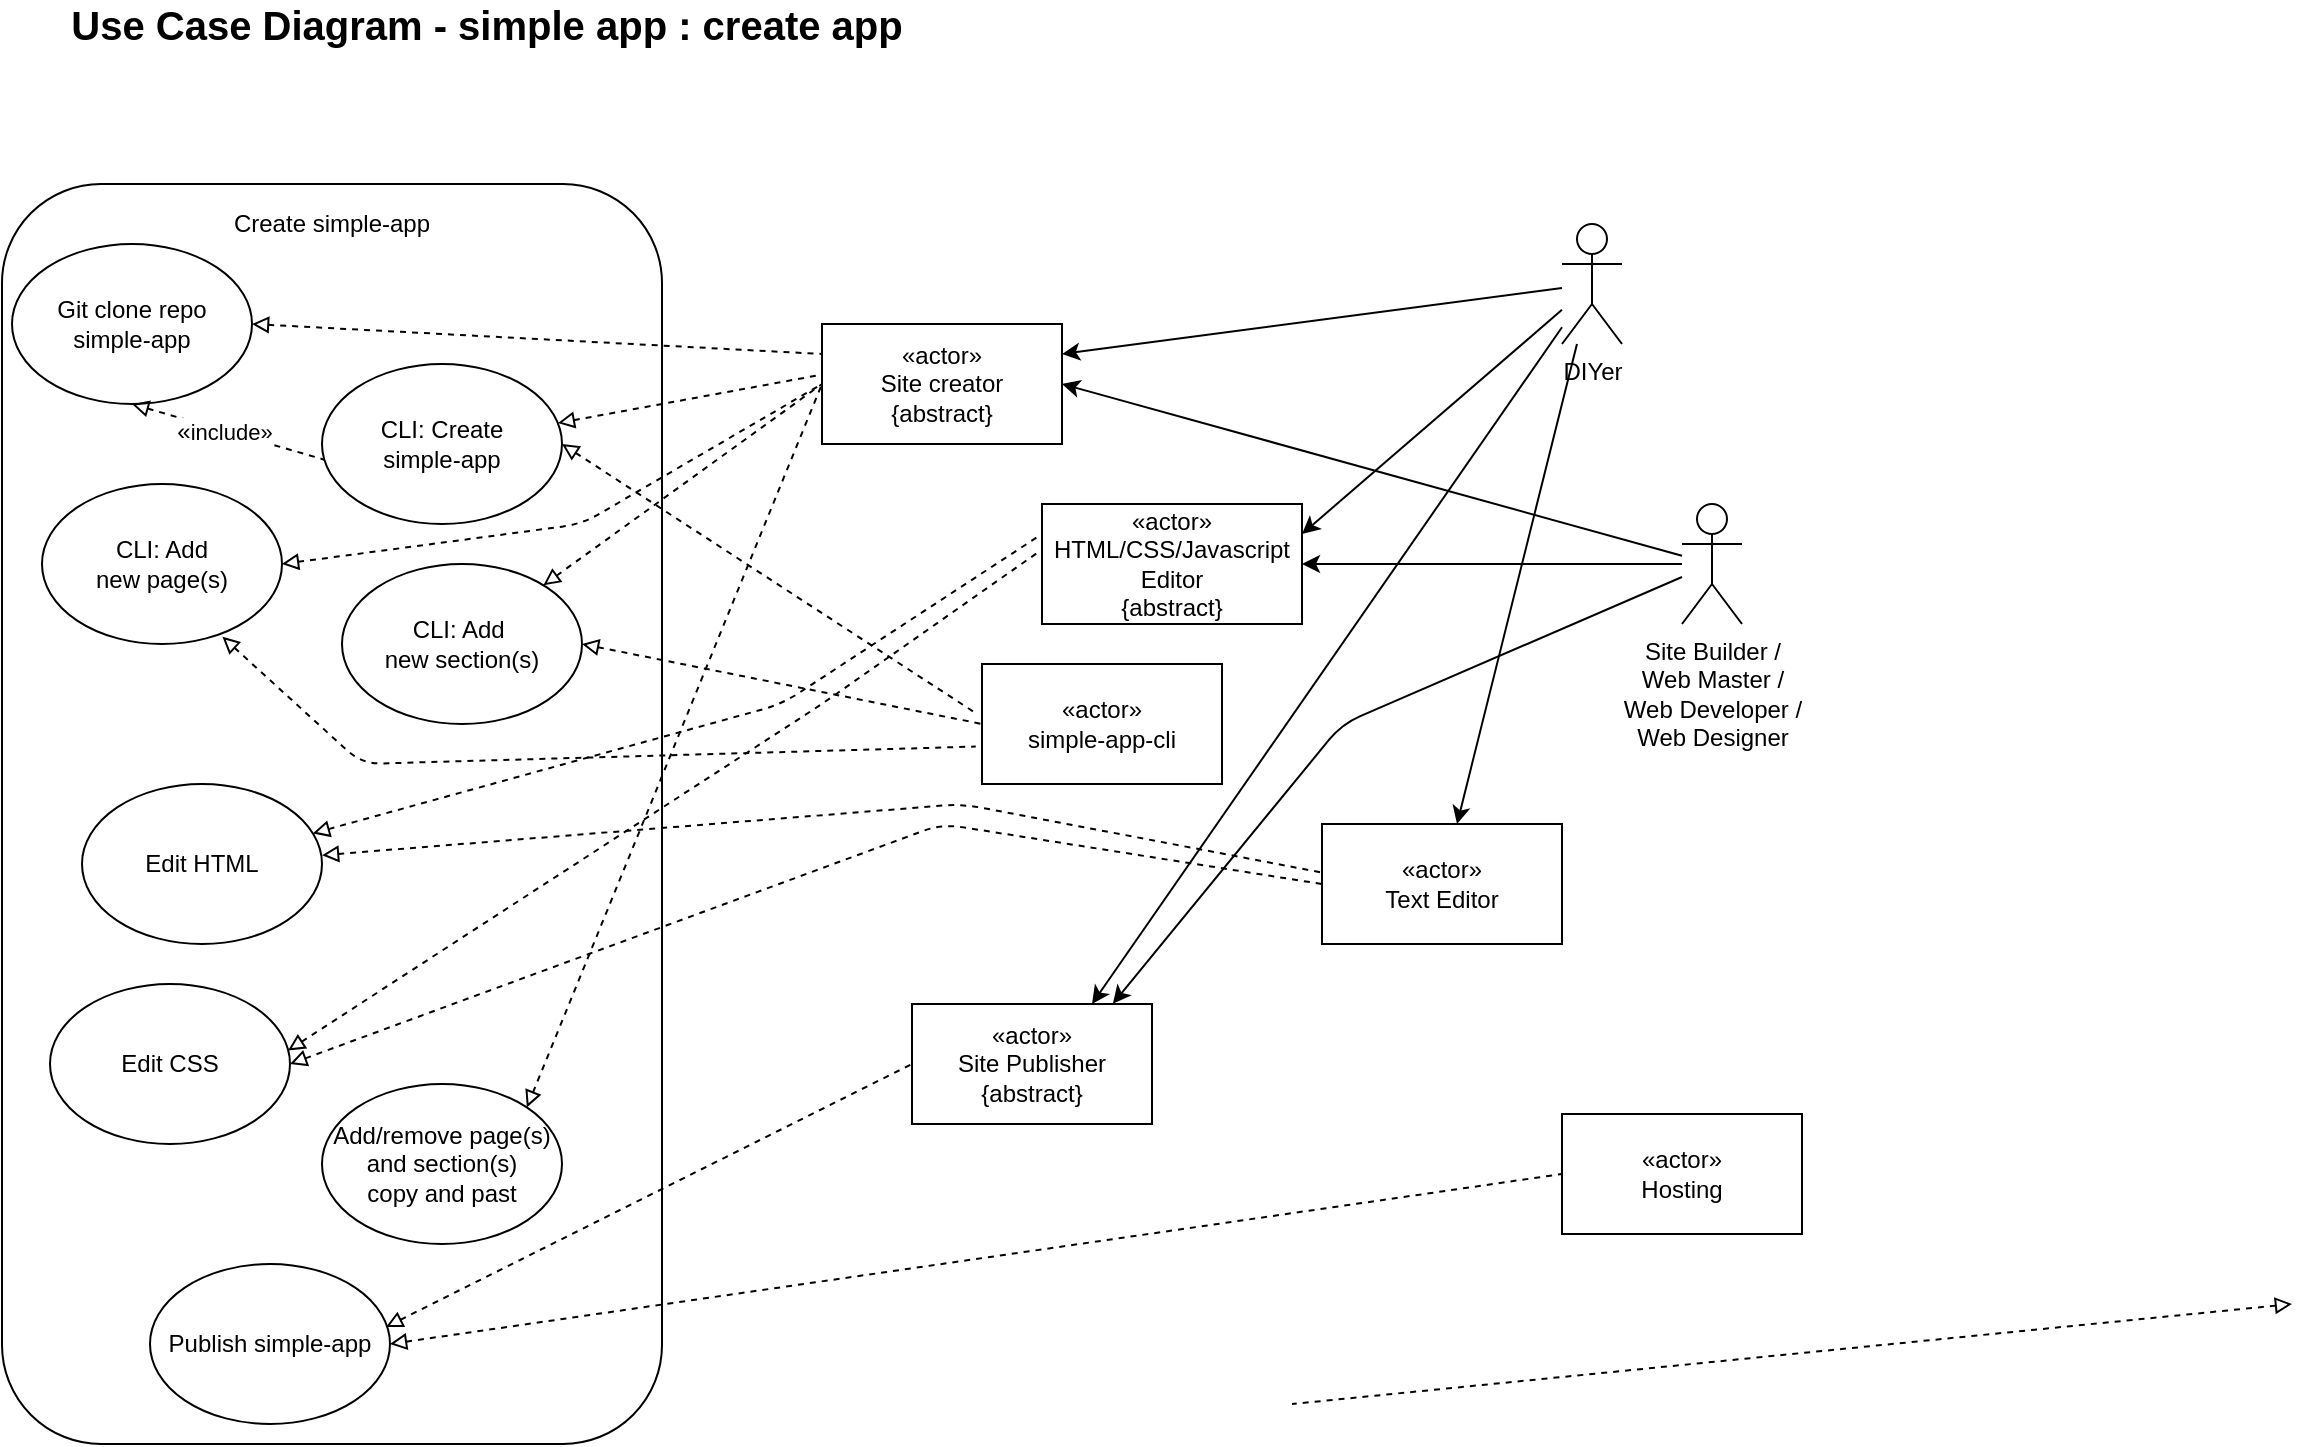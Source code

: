 <mxfile version="12.9.14" type="google"><diagram id="cpvimrTGd2H6IUNWrMBu" name="Page-1"><mxGraphModel dx="1178" dy="517" grid="1" gridSize="10" guides="1" tooltips="1" connect="1" arrows="1" fold="1" page="1" pageScale="1" pageWidth="827" pageHeight="1169" math="0" shadow="0"><root><mxCell id="0"/><mxCell id="1" parent="0"/><mxCell id="dpqHK9en1lOp_nEywDLZ-6" value="DIYer" style="shape=umlActor;verticalLabelPosition=bottom;labelBackgroundColor=#ffffff;verticalAlign=top;html=1;outlineConnect=0;" parent="1" vertex="1"><mxGeometry x="930" y="140" width="30" height="60" as="geometry"/></mxCell><mxCell id="dpqHK9en1lOp_nEywDLZ-7" value="«actor»&lt;br&gt;Site creator&lt;br&gt;{abstract}" style="rounded=0;whiteSpace=wrap;html=1;" parent="1" vertex="1"><mxGeometry x="560" y="190" width="120" height="60" as="geometry"/></mxCell><mxCell id="dpqHK9en1lOp_nEywDLZ-10" value="«actor»&lt;br&gt;Hosting" style="rounded=0;whiteSpace=wrap;html=1;" parent="1" vertex="1"><mxGeometry x="930" y="585" width="120" height="60" as="geometry"/></mxCell><mxCell id="dpqHK9en1lOp_nEywDLZ-11" value="" style="rounded=1;whiteSpace=wrap;html=1;" parent="1" vertex="1"><mxGeometry x="150" y="120" width="330" height="630" as="geometry"/></mxCell><mxCell id="dpqHK9en1lOp_nEywDLZ-12" value="Create simple-app" style="text;html=1;strokeColor=none;fillColor=none;align=center;verticalAlign=middle;whiteSpace=wrap;rounded=0;" parent="1" vertex="1"><mxGeometry x="225" y="130" width="180" height="20" as="geometry"/></mxCell><mxCell id="dpqHK9en1lOp_nEywDLZ-19" value="«actor»&lt;br&gt;HTML/CSS/Javascript&lt;br&gt;Editor&lt;br&gt;{abstract}" style="rounded=0;whiteSpace=wrap;html=1;" parent="1" vertex="1"><mxGeometry x="670" y="280" width="130" height="60" as="geometry"/></mxCell><mxCell id="dpqHK9en1lOp_nEywDLZ-21" value="«actor»&lt;br&gt;Site Publisher&lt;br&gt;{abstract}" style="rounded=0;whiteSpace=wrap;html=1;" parent="1" vertex="1"><mxGeometry x="605" y="530" width="120" height="60" as="geometry"/></mxCell><mxCell id="dpqHK9en1lOp_nEywDLZ-22" value="Publish simple-app" style="ellipse;whiteSpace=wrap;html=1;" parent="1" vertex="1"><mxGeometry x="224" y="660" width="120" height="80" as="geometry"/></mxCell><mxCell id="dpqHK9en1lOp_nEywDLZ-23" value="" style="endArrow=classic;html=1;entryX=1;entryY=0.25;entryDx=0;entryDy=0;" parent="1" source="dpqHK9en1lOp_nEywDLZ-6" target="dpqHK9en1lOp_nEywDLZ-19" edge="1"><mxGeometry width="50" height="50" relative="1" as="geometry"><mxPoint x="720" y="700" as="sourcePoint"/><mxPoint x="770" y="650" as="targetPoint"/></mxGeometry></mxCell><mxCell id="dpqHK9en1lOp_nEywDLZ-24" value="" style="endArrow=classic;html=1;entryX=1;entryY=0.25;entryDx=0;entryDy=0;" parent="1" source="dpqHK9en1lOp_nEywDLZ-6" target="dpqHK9en1lOp_nEywDLZ-7" edge="1"><mxGeometry width="50" height="50" relative="1" as="geometry"><mxPoint x="860" y="755.0" as="sourcePoint"/><mxPoint x="510.0" y="740.0" as="targetPoint"/></mxGeometry></mxCell><mxCell id="dpqHK9en1lOp_nEywDLZ-27" value="" style="endArrow=classic;html=1;entryX=0.75;entryY=0;entryDx=0;entryDy=0;" parent="1" source="dpqHK9en1lOp_nEywDLZ-6" target="dpqHK9en1lOp_nEywDLZ-21" edge="1"><mxGeometry width="50" height="50" relative="1" as="geometry"><mxPoint x="895" y="181.964" as="sourcePoint"/><mxPoint x="1020" y="365" as="targetPoint"/></mxGeometry></mxCell><mxCell id="dpqHK9en1lOp_nEywDLZ-28" value="Site Builder /&lt;br&gt;Web Master /&lt;br&gt;Web Developer /&lt;br&gt;Web Designer" style="shape=umlActor;verticalLabelPosition=bottom;labelBackgroundColor=#ffffff;verticalAlign=top;html=1;outlineConnect=0;" parent="1" vertex="1"><mxGeometry x="990" y="280" width="30" height="60" as="geometry"/></mxCell><mxCell id="dpqHK9en1lOp_nEywDLZ-31" value="" style="endArrow=classic;html=1;entryX=1;entryY=0.5;entryDx=0;entryDy=0;" parent="1" source="dpqHK9en1lOp_nEywDLZ-28" target="dpqHK9en1lOp_nEywDLZ-7" edge="1"><mxGeometry width="50" height="50" relative="1" as="geometry"><mxPoint x="863.947" y="120" as="sourcePoint"/><mxPoint x="770" y="375" as="targetPoint"/></mxGeometry></mxCell><mxCell id="dpqHK9en1lOp_nEywDLZ-32" value="" style="endArrow=classic;html=1;entryX=1;entryY=0.5;entryDx=0;entryDy=0;" parent="1" source="dpqHK9en1lOp_nEywDLZ-28" target="dpqHK9en1lOp_nEywDLZ-19" edge="1"><mxGeometry width="50" height="50" relative="1" as="geometry"><mxPoint x="870" y="280" as="sourcePoint"/><mxPoint x="770" y="270" as="targetPoint"/></mxGeometry></mxCell><mxCell id="dpqHK9en1lOp_nEywDLZ-33" value="" style="endArrow=classic;html=1;entryX=0.837;entryY=-0.003;entryDx=0;entryDy=0;entryPerimeter=0;" parent="1" source="dpqHK9en1lOp_nEywDLZ-28" target="dpqHK9en1lOp_nEywDLZ-21" edge="1"><mxGeometry width="50" height="50" relative="1" as="geometry"><mxPoint x="870" y="290" as="sourcePoint"/><mxPoint x="780" y="280" as="targetPoint"/><Array as="points"><mxPoint x="820" y="390"/></Array></mxGeometry></mxCell><mxCell id="dpqHK9en1lOp_nEywDLZ-44" value="" style="endArrow=none;dashed=1;html=1;entryX=0;entryY=0.5;entryDx=0;entryDy=0;exitX=1;exitY=0.5;exitDx=0;exitDy=0;endFill=0;startArrow=block;startFill=0;" parent="1" source="dpqHK9en1lOp_nEywDLZ-22" target="dpqHK9en1lOp_nEywDLZ-10" edge="1"><mxGeometry width="50" height="50" relative="1" as="geometry"><mxPoint x="780" y="570" as="sourcePoint"/><mxPoint x="830" y="520" as="targetPoint"/></mxGeometry></mxCell><mxCell id="dpqHK9en1lOp_nEywDLZ-45" value="" style="endArrow=none;dashed=1;html=1;entryX=0;entryY=0.5;entryDx=0;entryDy=0;endFill=0;startArrow=block;startFill=0;exitX=0.983;exitY=0.394;exitDx=0;exitDy=0;exitPerimeter=0;" parent="1" source="dpqHK9en1lOp_nEywDLZ-22" target="dpqHK9en1lOp_nEywDLZ-21" edge="1"><mxGeometry width="50" height="50" relative="1" as="geometry"><mxPoint x="510.0" y="740" as="sourcePoint"/><mxPoint x="860" y="720" as="targetPoint"/></mxGeometry></mxCell><mxCell id="dpqHK9en1lOp_nEywDLZ-57" value="" style="endArrow=none;dashed=1;html=1;entryX=1;entryY=0.5;entryDx=0;entryDy=0;exitX=0;exitY=0.5;exitDx=0;exitDy=0;endFill=0;startArrow=block;startFill=0;" parent="1" target="dpqHK9en1lOp_nEywDLZ-55" edge="1"><mxGeometry width="50" height="50" relative="1" as="geometry"><mxPoint x="1295" y="680" as="sourcePoint"/><mxPoint x="795" y="730" as="targetPoint"/></mxGeometry></mxCell><mxCell id="dpqHK9en1lOp_nEywDLZ-58" value="«actor»&lt;br&gt;Text Editor" style="rounded=0;whiteSpace=wrap;html=1;" parent="1" vertex="1"><mxGeometry x="810" y="440" width="120" height="60" as="geometry"/></mxCell><mxCell id="dpqHK9en1lOp_nEywDLZ-61" value="Git clone repo&lt;br&gt;simple-app" style="ellipse;whiteSpace=wrap;html=1;" parent="1" vertex="1"><mxGeometry x="155" y="150" width="120" height="80" as="geometry"/></mxCell><mxCell id="dpqHK9en1lOp_nEywDLZ-62" value="" style="endArrow=none;dashed=1;html=1;entryX=0;entryY=0.25;entryDx=0;entryDy=0;endFill=0;startArrow=block;startFill=0;exitX=1;exitY=0.5;exitDx=0;exitDy=0;" parent="1" source="dpqHK9en1lOp_nEywDLZ-61" target="dpqHK9en1lOp_nEywDLZ-7" edge="1"><mxGeometry width="50" height="50" relative="1" as="geometry"><mxPoint x="507.96" y="731.52" as="sourcePoint"/><mxPoint x="680" y="610" as="targetPoint"/></mxGeometry></mxCell><mxCell id="dpqHK9en1lOp_nEywDLZ-63" value="Edit HTML" style="ellipse;whiteSpace=wrap;html=1;" parent="1" vertex="1"><mxGeometry x="190" y="420" width="120" height="80" as="geometry"/></mxCell><mxCell id="dpqHK9en1lOp_nEywDLZ-64" value="Edit CSS" style="ellipse;whiteSpace=wrap;html=1;" parent="1" vertex="1"><mxGeometry x="174" y="520" width="120" height="80" as="geometry"/></mxCell><mxCell id="dpqHK9en1lOp_nEywDLZ-65" value="Add/remove page(s) and section(s) &lt;br&gt;copy and past" style="ellipse;whiteSpace=wrap;html=1;" parent="1" vertex="1"><mxGeometry x="310" y="570" width="120" height="80" as="geometry"/></mxCell><mxCell id="dpqHK9en1lOp_nEywDLZ-66" value="" style="endArrow=none;dashed=1;html=1;entryX=0;entryY=0.5;entryDx=0;entryDy=0;endFill=0;startArrow=block;startFill=0;exitX=1;exitY=0.5;exitDx=0;exitDy=0;" parent="1" source="dpqHK9en1lOp_nEywDLZ-64" target="dpqHK9en1lOp_nEywDLZ-58" edge="1"><mxGeometry width="50" height="50" relative="1" as="geometry"><mxPoint x="507.96" y="731.52" as="sourcePoint"/><mxPoint x="680" y="610" as="targetPoint"/><Array as="points"><mxPoint x="620" y="440"/></Array></mxGeometry></mxCell><mxCell id="dpqHK9en1lOp_nEywDLZ-67" value="" style="endArrow=none;dashed=1;html=1;entryX=0.001;entryY=0.405;entryDx=0;entryDy=0;endFill=0;startArrow=block;startFill=0;exitX=1;exitY=0.445;exitDx=0;exitDy=0;entryPerimeter=0;exitPerimeter=0;" parent="1" source="dpqHK9en1lOp_nEywDLZ-63" target="dpqHK9en1lOp_nEywDLZ-58" edge="1"><mxGeometry width="50" height="50" relative="1" as="geometry"><mxPoint x="460.0" y="370" as="sourcePoint"/><mxPoint x="850" y="460" as="targetPoint"/><Array as="points"><mxPoint x="630" y="430"/></Array></mxGeometry></mxCell><mxCell id="dpqHK9en1lOp_nEywDLZ-68" value="" style="endArrow=none;dashed=1;html=1;entryX=0;entryY=0.25;entryDx=0;entryDy=0;endFill=0;startArrow=block;startFill=0;" parent="1" source="dpqHK9en1lOp_nEywDLZ-63" target="dpqHK9en1lOp_nEywDLZ-19" edge="1"><mxGeometry width="50" height="50" relative="1" as="geometry"><mxPoint x="538.4" y="330.8" as="sourcePoint"/><mxPoint x="850.12" y="454.3" as="targetPoint"/><Array as="points"><mxPoint x="540" y="380"/></Array></mxGeometry></mxCell><mxCell id="dpqHK9en1lOp_nEywDLZ-69" value="" style="endArrow=none;dashed=1;html=1;entryX=-0.005;entryY=0.387;entryDx=0;entryDy=0;endFill=0;startArrow=block;startFill=0;exitX=0.992;exitY=0.416;exitDx=0;exitDy=0;exitPerimeter=0;entryPerimeter=0;" parent="1" source="dpqHK9en1lOp_nEywDLZ-64" target="dpqHK9en1lOp_nEywDLZ-19" edge="1"><mxGeometry width="50" height="50" relative="1" as="geometry"><mxPoint x="548.36" y="320" as="sourcePoint"/><mxPoint x="650" y="375" as="targetPoint"/><Array as="points"><mxPoint x="560" y="380"/></Array></mxGeometry></mxCell><mxCell id="dpqHK9en1lOp_nEywDLZ-70" value="" style="endArrow=none;dashed=1;html=1;entryX=0;entryY=0.5;entryDx=0;entryDy=0;endFill=0;startArrow=block;startFill=0;exitX=1;exitY=0;exitDx=0;exitDy=0;" parent="1" source="dpqHK9en1lOp_nEywDLZ-65" target="dpqHK9en1lOp_nEywDLZ-7" edge="1"><mxGeometry width="50" height="50" relative="1" as="geometry"><mxPoint x="490.0" y="210" as="sourcePoint"/><mxPoint x="650" y="255" as="targetPoint"/></mxGeometry></mxCell><mxCell id="dpqHK9en1lOp_nEywDLZ-72" value="&lt;b&gt;&lt;font style=&quot;font-size: 20px&quot;&gt;Use Case Diagram - simple app : create app&lt;/font&gt;&lt;/b&gt;" style="text;html=1;strokeColor=none;fillColor=none;align=center;verticalAlign=middle;whiteSpace=wrap;rounded=0;" parent="1" vertex="1"><mxGeometry x="155" y="30" width="475" height="20" as="geometry"/></mxCell><mxCell id="QjcF26rHx8UoM6_mHcur-11" value="CLI: Add&amp;nbsp;&lt;br&gt;new section(s)" style="ellipse;whiteSpace=wrap;html=1;" vertex="1" parent="1"><mxGeometry x="320" y="310" width="120" height="80" as="geometry"/></mxCell><mxCell id="QjcF26rHx8UoM6_mHcur-12" value="CLI: Add &lt;br&gt;new page(s)" style="ellipse;whiteSpace=wrap;html=1;" vertex="1" parent="1"><mxGeometry x="170" y="270" width="120" height="80" as="geometry"/></mxCell><mxCell id="QjcF26rHx8UoM6_mHcur-13" value="CLI: Create&lt;br&gt;simple-app" style="ellipse;whiteSpace=wrap;html=1;" vertex="1" parent="1"><mxGeometry x="310" y="210" width="120" height="80" as="geometry"/></mxCell><mxCell id="QjcF26rHx8UoM6_mHcur-14" value="" style="endArrow=none;dashed=1;html=1;entryX=-0.012;entryY=0.426;entryDx=0;entryDy=0;endFill=0;startArrow=block;startFill=0;entryPerimeter=0;" edge="1" parent="1" source="QjcF26rHx8UoM6_mHcur-13" target="dpqHK9en1lOp_nEywDLZ-7"><mxGeometry width="50" height="50" relative="1" as="geometry"><mxPoint x="300" y="210" as="sourcePoint"/><mxPoint x="570" y="215" as="targetPoint"/></mxGeometry></mxCell><mxCell id="QjcF26rHx8UoM6_mHcur-15" value="" style="endArrow=none;dashed=1;html=1;endFill=0;startArrow=block;startFill=0;exitX=1;exitY=0.5;exitDx=0;exitDy=0;" edge="1" parent="1" source="QjcF26rHx8UoM6_mHcur-12"><mxGeometry width="50" height="50" relative="1" as="geometry"><mxPoint x="310" y="220" as="sourcePoint"/><mxPoint x="560" y="220" as="targetPoint"/><Array as="points"><mxPoint x="440" y="290"/></Array></mxGeometry></mxCell><mxCell id="QjcF26rHx8UoM6_mHcur-16" value="" style="endArrow=none;dashed=1;html=1;endFill=0;startArrow=block;startFill=0;" edge="1" parent="1" source="QjcF26rHx8UoM6_mHcur-11"><mxGeometry width="50" height="50" relative="1" as="geometry"><mxPoint x="320" y="230" as="sourcePoint"/><mxPoint x="560" y="220" as="targetPoint"/></mxGeometry></mxCell><mxCell id="QjcF26rHx8UoM6_mHcur-17" value="" style="endArrow=none;dashed=1;html=1;entryX=0.01;entryY=0.598;entryDx=0;entryDy=0;endFill=0;startArrow=block;startFill=0;exitX=0.5;exitY=1;exitDx=0;exitDy=0;entryPerimeter=0;" edge="1" parent="1" source="dpqHK9en1lOp_nEywDLZ-61" target="QjcF26rHx8UoM6_mHcur-13"><mxGeometry width="50" height="50" relative="1" as="geometry"><mxPoint x="330" y="240" as="sourcePoint"/><mxPoint x="600" y="245" as="targetPoint"/></mxGeometry></mxCell><mxCell id="QjcF26rHx8UoM6_mHcur-18" value="&lt;span style=&quot;font-size: 12px&quot;&gt;«&lt;/span&gt;include»" style="edgeLabel;html=1;align=center;verticalAlign=middle;resizable=0;points=[];" vertex="1" connectable="0" parent="QjcF26rHx8UoM6_mHcur-17"><mxGeometry x="-0.261" y="1" relative="1" as="geometry"><mxPoint x="9.65" y="4.36" as="offset"/></mxGeometry></mxCell><mxCell id="QjcF26rHx8UoM6_mHcur-21" value="" style="endArrow=classic;html=1;" edge="1" parent="1" source="dpqHK9en1lOp_nEywDLZ-6" target="dpqHK9en1lOp_nEywDLZ-58"><mxGeometry width="50" height="50" relative="1" as="geometry"><mxPoint x="891.023" y="160" as="sourcePoint"/><mxPoint x="700" y="570" as="targetPoint"/></mxGeometry></mxCell><mxCell id="QjcF26rHx8UoM6_mHcur-22" value="«actor»&lt;br&gt;simple-app-cli" style="rounded=0;whiteSpace=wrap;html=1;" vertex="1" parent="1"><mxGeometry x="640" y="360" width="120" height="60" as="geometry"/></mxCell><mxCell id="QjcF26rHx8UoM6_mHcur-23" value="" style="endArrow=none;dashed=1;html=1;entryX=0;entryY=0.5;entryDx=0;entryDy=0;exitX=1;exitY=0.5;exitDx=0;exitDy=0;endFill=0;startArrow=block;startFill=0;" edge="1" parent="1" source="QjcF26rHx8UoM6_mHcur-11" target="QjcF26rHx8UoM6_mHcur-22"><mxGeometry width="50" height="50" relative="1" as="geometry"><mxPoint x="354" y="710" as="sourcePoint"/><mxPoint x="940" y="625" as="targetPoint"/></mxGeometry></mxCell><mxCell id="QjcF26rHx8UoM6_mHcur-24" value="" style="endArrow=none;dashed=1;html=1;entryX=-0.017;entryY=0.421;entryDx=0;entryDy=0;exitX=1;exitY=0.5;exitDx=0;exitDy=0;endFill=0;startArrow=block;startFill=0;entryPerimeter=0;" edge="1" parent="1" source="QjcF26rHx8UoM6_mHcur-13" target="QjcF26rHx8UoM6_mHcur-22"><mxGeometry width="50" height="50" relative="1" as="geometry"><mxPoint x="450" y="370" as="sourcePoint"/><mxPoint x="650" y="400" as="targetPoint"/></mxGeometry></mxCell><mxCell id="QjcF26rHx8UoM6_mHcur-25" value="" style="endArrow=none;dashed=1;html=1;entryX=-0.026;entryY=0.688;entryDx=0;entryDy=0;exitX=0.752;exitY=0.955;exitDx=0;exitDy=0;endFill=0;startArrow=block;startFill=0;entryPerimeter=0;exitPerimeter=0;" edge="1" parent="1" source="QjcF26rHx8UoM6_mHcur-12" target="QjcF26rHx8UoM6_mHcur-22"><mxGeometry width="50" height="50" relative="1" as="geometry"><mxPoint x="460" y="380" as="sourcePoint"/><mxPoint x="660" y="410" as="targetPoint"/><Array as="points"><mxPoint x="330" y="410"/></Array></mxGeometry></mxCell></root></mxGraphModel></diagram></mxfile>